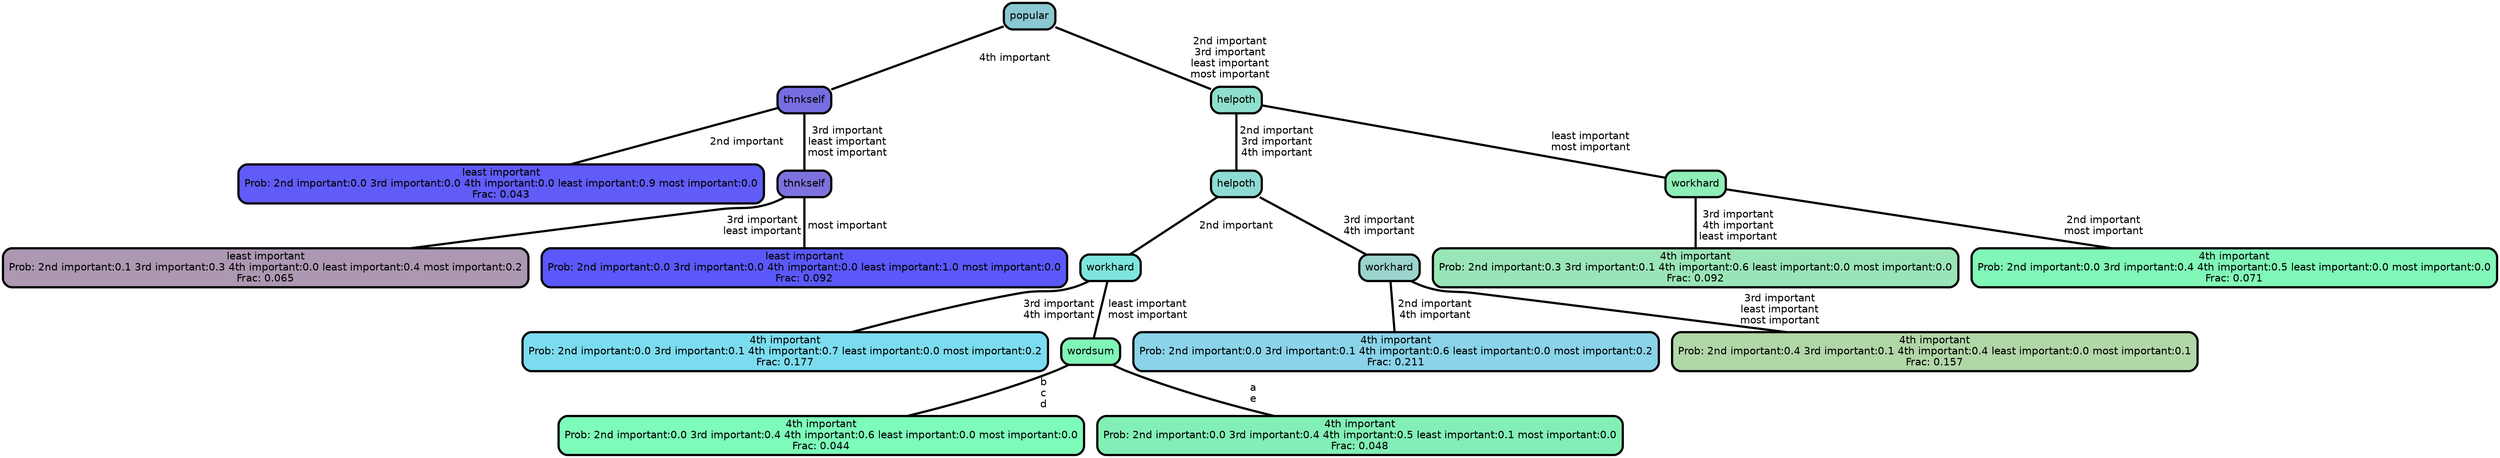 graph Tree {
node [shape=box, style="filled, rounded",color="black",penwidth="3",fontcolor="black",                 fontname=helvetica] ;
graph [ranksep="0 equally", splines=straight,                 bgcolor=transparent, dpi=200] ;
edge [fontname=helvetica, color=black] ;
0 [label="least important
Prob: 2nd important:0.0 3rd important:0.0 4th important:0.0 least important:0.9 most important:0.0
Frac: 0.043", fillcolor="#615bf8"] ;
1 [label="thnkself", fillcolor="#776de3"] ;
2 [label="least important
Prob: 2nd important:0.1 3rd important:0.3 4th important:0.0 least important:0.4 most important:0.2
Frac: 0.065", fillcolor="#ac98b2"] ;
3 [label="thnkself", fillcolor="#7d72dd"] ;
4 [label="least important
Prob: 2nd important:0.0 3rd important:0.0 4th important:0.0 least important:1.0 most important:0.0
Frac: 0.092", fillcolor="#5b58fb"] ;
5 [label="popular", fillcolor="#8ac8d2"] ;
6 [label="4th important
Prob: 2nd important:0.0 3rd important:0.1 4th important:0.7 least important:0.0 most important:0.2
Frac: 0.177", fillcolor="#7cdcef"] ;
7 [label="workhard", fillcolor="#7de5dc"] ;
8 [label="4th important
Prob: 2nd important:0.0 3rd important:0.4 4th important:0.6 least important:0.0 most important:0.0
Frac: 0.044", fillcolor="#7dfbb9"] ;
9 [label="wordsum", fillcolor="#80f5b7"] ;
10 [label="4th important
Prob: 2nd important:0.0 3rd important:0.4 4th important:0.5 least important:0.1 most important:0.0
Frac: 0.048", fillcolor="#82efb6"] ;
11 [label="helpoth", fillcolor="#8edbd3"] ;
12 [label="4th important
Prob: 2nd important:0.0 3rd important:0.1 4th important:0.6 least important:0.0 most important:0.2
Frac: 0.211", fillcolor="#8ad3e9"] ;
13 [label="workhard", fillcolor="#9bd4cd"] ;
14 [label="4th important
Prob: 2nd important:0.4 3rd important:0.1 4th important:0.4 least important:0.0 most important:0.1
Frac: 0.157", fillcolor="#b1d6a7"] ;
15 [label="helpoth", fillcolor="#8edfcd"] ;
16 [label="4th important
Prob: 2nd important:0.3 3rd important:0.1 4th important:0.6 least important:0.0 most important:0.0
Frac: 0.092", fillcolor="#9ae5b8"] ;
17 [label="workhard", fillcolor="#8fedb7"] ;
18 [label="4th important
Prob: 2nd important:0.0 3rd important:0.4 4th important:0.5 least important:0.0 most important:0.0
Frac: 0.071", fillcolor="#80f6b7"] ;
1 -- 0 [label=" 2nd important",penwidth=3] ;
1 -- 3 [label=" 3rd important\n least important\n most important",penwidth=3] ;
3 -- 2 [label=" 3rd important\n least important",penwidth=3] ;
3 -- 4 [label=" most important",penwidth=3] ;
5 -- 1 [label=" 4th important",penwidth=3] ;
5 -- 15 [label=" 2nd important\n 3rd important\n least important\n most important",penwidth=3] ;
7 -- 6 [label=" 3rd important\n 4th important",penwidth=3] ;
7 -- 9 [label=" least important\n most important",penwidth=3] ;
9 -- 8 [label=" b\n c\n d",penwidth=3] ;
9 -- 10 [label=" a\n e",penwidth=3] ;
11 -- 7 [label=" 2nd important",penwidth=3] ;
11 -- 13 [label=" 3rd important\n 4th important",penwidth=3] ;
13 -- 12 [label=" 2nd important\n 4th important",penwidth=3] ;
13 -- 14 [label=" 3rd important\n least important\n most important",penwidth=3] ;
15 -- 11 [label=" 2nd important\n 3rd important\n 4th important",penwidth=3] ;
15 -- 17 [label=" least important\n most important",penwidth=3] ;
17 -- 16 [label=" 3rd important\n 4th important\n least important",penwidth=3] ;
17 -- 18 [label=" 2nd important\n most important",penwidth=3] ;
{rank = same;}}
